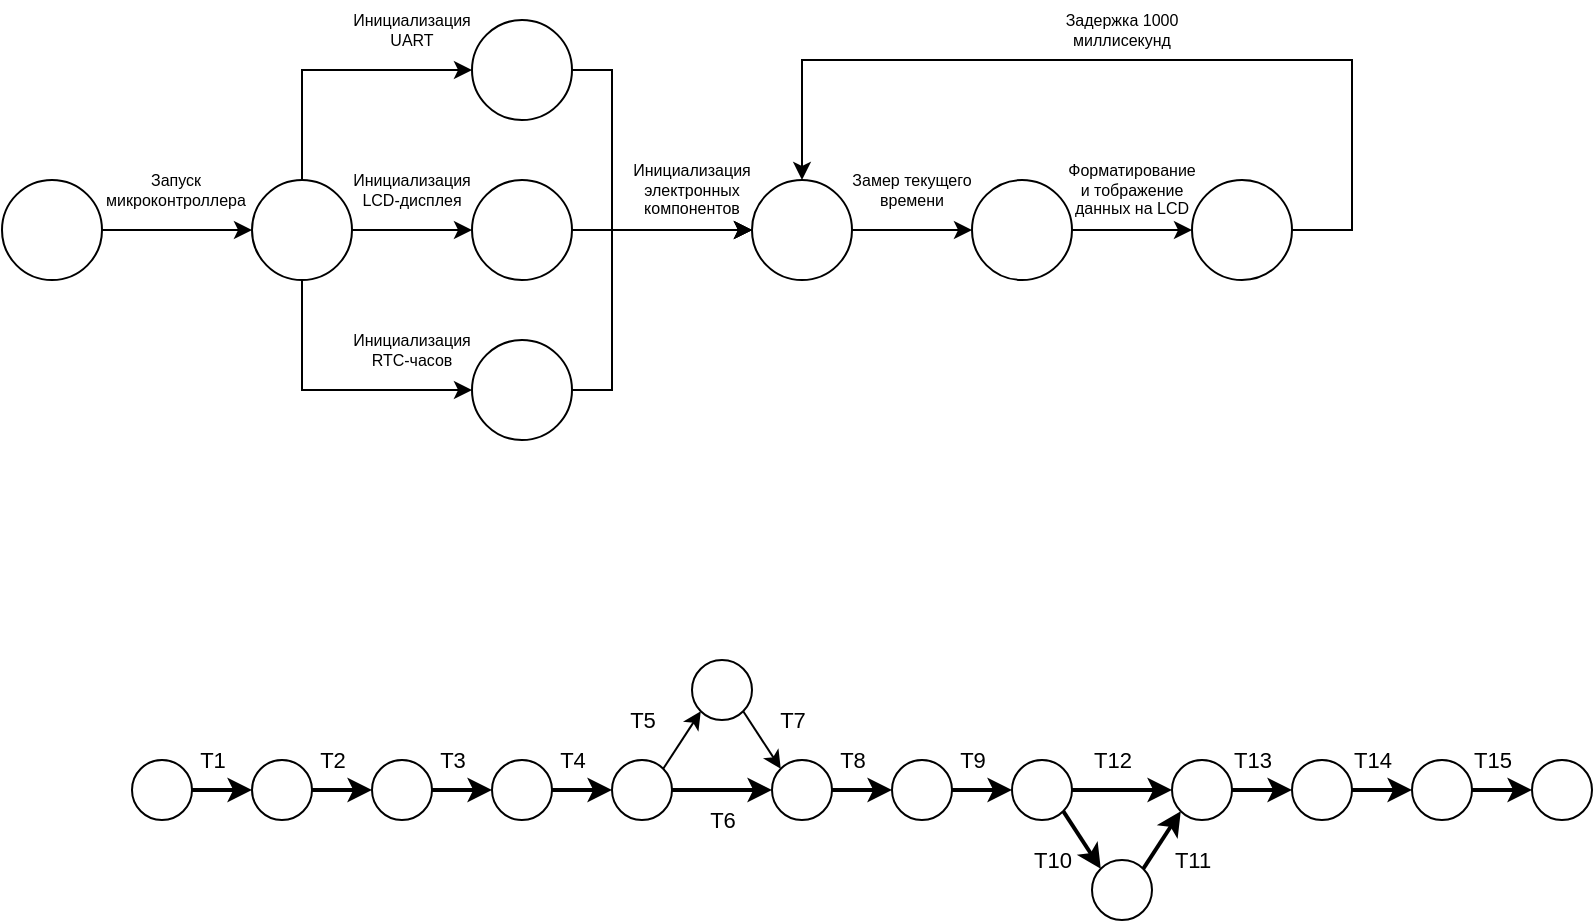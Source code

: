 <mxfile version="24.7.17">
  <diagram name="Page-1" id="5ze-8SUu8vhUANkJ7itk">
    <mxGraphModel dx="758" dy="336" grid="1" gridSize="10" guides="1" tooltips="1" connect="1" arrows="1" fold="1" page="1" pageScale="1" pageWidth="850" pageHeight="1100" math="0" shadow="0">
      <root>
        <mxCell id="0" />
        <mxCell id="1" parent="0" />
        <mxCell id="0UxcGFWsOq1pUpLzynUH-1" value="" style="ellipse;whiteSpace=wrap;html=1;aspect=fixed;" parent="1" vertex="1">
          <mxGeometry x="120" y="450" width="30" height="30" as="geometry" />
        </mxCell>
        <mxCell id="0UxcGFWsOq1pUpLzynUH-8" style="edgeStyle=orthogonalEdgeStyle;rounded=0;orthogonalLoop=1;jettySize=auto;html=1;exitX=1;exitY=0.5;exitDx=0;exitDy=0;entryX=0;entryY=0.5;entryDx=0;entryDy=0;strokeWidth=2;" parent="1" source="0UxcGFWsOq1pUpLzynUH-2" target="0UxcGFWsOq1pUpLzynUH-4" edge="1">
          <mxGeometry relative="1" as="geometry" />
        </mxCell>
        <mxCell id="0UxcGFWsOq1pUpLzynUH-2" value="" style="ellipse;whiteSpace=wrap;html=1;aspect=fixed;" parent="1" vertex="1">
          <mxGeometry x="180" y="450" width="30" height="30" as="geometry" />
        </mxCell>
        <mxCell id="0UxcGFWsOq1pUpLzynUH-3" value="" style="endArrow=classic;html=1;rounded=0;exitX=1;exitY=0.5;exitDx=0;exitDy=0;entryX=0;entryY=0.5;entryDx=0;entryDy=0;strokeWidth=2;" parent="1" source="0UxcGFWsOq1pUpLzynUH-1" target="0UxcGFWsOq1pUpLzynUH-2" edge="1">
          <mxGeometry width="50" height="50" relative="1" as="geometry">
            <mxPoint x="250" y="500" as="sourcePoint" />
            <mxPoint x="300" y="450" as="targetPoint" />
          </mxGeometry>
        </mxCell>
        <mxCell id="0UxcGFWsOq1pUpLzynUH-18" value="T1" style="edgeLabel;html=1;align=center;verticalAlign=middle;resizable=0;points=[];" parent="0UxcGFWsOq1pUpLzynUH-3" vertex="1" connectable="0">
          <mxGeometry x="-0.356" y="1" relative="1" as="geometry">
            <mxPoint y="-14" as="offset" />
          </mxGeometry>
        </mxCell>
        <mxCell id="0UxcGFWsOq1pUpLzynUH-4" value="" style="ellipse;whiteSpace=wrap;html=1;aspect=fixed;" parent="1" vertex="1">
          <mxGeometry x="240" y="450" width="30" height="30" as="geometry" />
        </mxCell>
        <mxCell id="0UxcGFWsOq1pUpLzynUH-12" style="edgeStyle=orthogonalEdgeStyle;rounded=0;orthogonalLoop=1;jettySize=auto;html=1;exitX=1;exitY=0.5;exitDx=0;exitDy=0;entryX=0;entryY=0.5;entryDx=0;entryDy=0;strokeWidth=2;" parent="1" source="0UxcGFWsOq1pUpLzynUH-5" target="0UxcGFWsOq1pUpLzynUH-9" edge="1">
          <mxGeometry relative="1" as="geometry" />
        </mxCell>
        <mxCell id="0UxcGFWsOq1pUpLzynUH-5" value="" style="ellipse;whiteSpace=wrap;html=1;aspect=fixed;" parent="1" vertex="1">
          <mxGeometry x="300" y="450" width="30" height="30" as="geometry" />
        </mxCell>
        <mxCell id="0UxcGFWsOq1pUpLzynUH-6" value="" style="endArrow=classic;html=1;rounded=0;exitX=1;exitY=0.5;exitDx=0;exitDy=0;entryX=0;entryY=0.5;entryDx=0;entryDy=0;strokeWidth=2;" parent="1" source="0UxcGFWsOq1pUpLzynUH-4" target="0UxcGFWsOq1pUpLzynUH-5" edge="1">
          <mxGeometry width="50" height="50" relative="1" as="geometry">
            <mxPoint x="370" y="500" as="sourcePoint" />
            <mxPoint x="420" y="450" as="targetPoint" />
          </mxGeometry>
        </mxCell>
        <mxCell id="0UxcGFWsOq1pUpLzynUH-17" style="edgeStyle=orthogonalEdgeStyle;rounded=0;orthogonalLoop=1;jettySize=auto;html=1;exitX=1;exitY=0.5;exitDx=0;exitDy=0;entryX=0;entryY=0.5;entryDx=0;entryDy=0;strokeWidth=2;" parent="1" source="0UxcGFWsOq1pUpLzynUH-9" target="0UxcGFWsOq1pUpLzynUH-11" edge="1">
          <mxGeometry relative="1" as="geometry" />
        </mxCell>
        <mxCell id="0UxcGFWsOq1pUpLzynUH-9" value="" style="ellipse;whiteSpace=wrap;html=1;aspect=fixed;" parent="1" vertex="1">
          <mxGeometry x="360" y="450" width="30" height="30" as="geometry" />
        </mxCell>
        <mxCell id="0UxcGFWsOq1pUpLzynUH-10" value="" style="ellipse;whiteSpace=wrap;html=1;aspect=fixed;" parent="1" vertex="1">
          <mxGeometry x="400" y="400" width="30" height="30" as="geometry" />
        </mxCell>
        <mxCell id="0UxcGFWsOq1pUpLzynUH-28" style="edgeStyle=orthogonalEdgeStyle;rounded=0;orthogonalLoop=1;jettySize=auto;html=1;exitX=1;exitY=0.5;exitDx=0;exitDy=0;entryX=0;entryY=0.5;entryDx=0;entryDy=0;strokeWidth=2;" parent="1" source="0UxcGFWsOq1pUpLzynUH-11" target="0UxcGFWsOq1pUpLzynUH-26" edge="1">
          <mxGeometry relative="1" as="geometry" />
        </mxCell>
        <mxCell id="0UxcGFWsOq1pUpLzynUH-11" value="" style="ellipse;whiteSpace=wrap;html=1;aspect=fixed;" parent="1" vertex="1">
          <mxGeometry x="440" y="450" width="30" height="30" as="geometry" />
        </mxCell>
        <mxCell id="0UxcGFWsOq1pUpLzynUH-14" value="" style="endArrow=classic;html=1;rounded=0;exitX=1;exitY=0;exitDx=0;exitDy=0;entryX=0;entryY=1;entryDx=0;entryDy=0;" parent="1" source="0UxcGFWsOq1pUpLzynUH-9" target="0UxcGFWsOq1pUpLzynUH-10" edge="1">
          <mxGeometry width="50" height="50" relative="1" as="geometry">
            <mxPoint x="410" y="470" as="sourcePoint" />
            <mxPoint x="460" y="420" as="targetPoint" />
          </mxGeometry>
        </mxCell>
        <mxCell id="0UxcGFWsOq1pUpLzynUH-16" value="" style="endArrow=classic;html=1;rounded=0;exitX=1;exitY=1;exitDx=0;exitDy=0;entryX=0;entryY=0;entryDx=0;entryDy=0;" parent="1" source="0UxcGFWsOq1pUpLzynUH-10" target="0UxcGFWsOq1pUpLzynUH-11" edge="1">
          <mxGeometry width="50" height="50" relative="1" as="geometry">
            <mxPoint x="396" y="464" as="sourcePoint" />
            <mxPoint x="414" y="436" as="targetPoint" />
          </mxGeometry>
        </mxCell>
        <mxCell id="0UxcGFWsOq1pUpLzynUH-19" value="T2" style="edgeLabel;html=1;align=center;verticalAlign=middle;resizable=0;points=[];" parent="1" vertex="1" connectable="0">
          <mxGeometry x="220.0" y="450" as="geometry" />
        </mxCell>
        <mxCell id="0UxcGFWsOq1pUpLzynUH-20" value="T3" style="edgeLabel;html=1;align=center;verticalAlign=middle;resizable=0;points=[];" parent="1" vertex="1" connectable="0">
          <mxGeometry x="280" y="450" as="geometry" />
        </mxCell>
        <mxCell id="0UxcGFWsOq1pUpLzynUH-21" value="T4" style="edgeLabel;html=1;align=center;verticalAlign=middle;resizable=0;points=[];" parent="1" vertex="1" connectable="0">
          <mxGeometry x="340" y="450" as="geometry" />
        </mxCell>
        <mxCell id="0UxcGFWsOq1pUpLzynUH-22" value="T5" style="edgeLabel;html=1;align=center;verticalAlign=middle;resizable=0;points=[];" parent="1" vertex="1" connectable="0">
          <mxGeometry x="375" y="430" as="geometry" />
        </mxCell>
        <mxCell id="0UxcGFWsOq1pUpLzynUH-23" value="T7" style="edgeLabel;html=1;align=center;verticalAlign=middle;resizable=0;points=[];" parent="1" vertex="1" connectable="0">
          <mxGeometry x="450" y="430" as="geometry" />
        </mxCell>
        <mxCell id="0UxcGFWsOq1pUpLzynUH-24" value="T6" style="edgeLabel;html=1;align=center;verticalAlign=middle;resizable=0;points=[];" parent="1" vertex="1" connectable="0">
          <mxGeometry x="415" y="480" as="geometry" />
        </mxCell>
        <mxCell id="0UxcGFWsOq1pUpLzynUH-29" style="edgeStyle=orthogonalEdgeStyle;rounded=0;orthogonalLoop=1;jettySize=auto;html=1;exitX=1;exitY=0.5;exitDx=0;exitDy=0;entryX=0;entryY=0.5;entryDx=0;entryDy=0;strokeWidth=2;" parent="1" source="0UxcGFWsOq1pUpLzynUH-26" target="0UxcGFWsOq1pUpLzynUH-27" edge="1">
          <mxGeometry relative="1" as="geometry" />
        </mxCell>
        <mxCell id="0UxcGFWsOq1pUpLzynUH-26" value="" style="ellipse;whiteSpace=wrap;html=1;aspect=fixed;" parent="1" vertex="1">
          <mxGeometry x="500" y="450" width="30" height="30" as="geometry" />
        </mxCell>
        <mxCell id="0UxcGFWsOq1pUpLzynUH-36" style="edgeStyle=orthogonalEdgeStyle;rounded=0;orthogonalLoop=1;jettySize=auto;html=1;exitX=1;exitY=0.5;exitDx=0;exitDy=0;entryX=0;entryY=0.5;entryDx=0;entryDy=0;strokeWidth=2;" parent="1" source="0UxcGFWsOq1pUpLzynUH-27" target="0UxcGFWsOq1pUpLzynUH-34" edge="1">
          <mxGeometry relative="1" as="geometry" />
        </mxCell>
        <mxCell id="0UxcGFWsOq1pUpLzynUH-27" value="" style="ellipse;whiteSpace=wrap;html=1;aspect=fixed;" parent="1" vertex="1">
          <mxGeometry x="560" y="450" width="30" height="30" as="geometry" />
        </mxCell>
        <mxCell id="0UxcGFWsOq1pUpLzynUH-30" value="T8" style="edgeLabel;html=1;align=center;verticalAlign=middle;resizable=0;points=[];" parent="1" vertex="1" connectable="0">
          <mxGeometry x="480" y="450" as="geometry" />
        </mxCell>
        <mxCell id="0UxcGFWsOq1pUpLzynUH-31" value="T9" style="edgeLabel;html=1;align=center;verticalAlign=middle;resizable=0;points=[];" parent="1" vertex="1" connectable="0">
          <mxGeometry x="540" y="450" as="geometry" />
        </mxCell>
        <mxCell id="0UxcGFWsOq1pUpLzynUH-32" value="" style="ellipse;whiteSpace=wrap;html=1;aspect=fixed;" parent="1" vertex="1">
          <mxGeometry x="600" y="500" width="30" height="30" as="geometry" />
        </mxCell>
        <mxCell id="0UxcGFWsOq1pUpLzynUH-33" value="" style="endArrow=classic;html=1;rounded=0;exitX=1;exitY=1;exitDx=0;exitDy=0;entryX=0;entryY=0;entryDx=0;entryDy=0;strokeWidth=2;" parent="1" source="0UxcGFWsOq1pUpLzynUH-27" target="0UxcGFWsOq1pUpLzynUH-32" edge="1">
          <mxGeometry width="50" height="50" relative="1" as="geometry">
            <mxPoint x="590" y="480" as="sourcePoint" />
            <mxPoint x="608" y="508" as="targetPoint" />
          </mxGeometry>
        </mxCell>
        <mxCell id="0UxcGFWsOq1pUpLzynUH-34" value="" style="ellipse;whiteSpace=wrap;html=1;aspect=fixed;" parent="1" vertex="1">
          <mxGeometry x="640" y="450" width="30" height="30" as="geometry" />
        </mxCell>
        <mxCell id="0UxcGFWsOq1pUpLzynUH-35" value="" style="endArrow=classic;html=1;rounded=0;exitX=1;exitY=0;exitDx=0;exitDy=0;entryX=0;entryY=1;entryDx=0;entryDy=0;strokeWidth=2;" parent="1" source="0UxcGFWsOq1pUpLzynUH-32" target="0UxcGFWsOq1pUpLzynUH-34" edge="1">
          <mxGeometry width="50" height="50" relative="1" as="geometry">
            <mxPoint x="596" y="486" as="sourcePoint" />
            <mxPoint x="614" y="514" as="targetPoint" />
          </mxGeometry>
        </mxCell>
        <mxCell id="0UxcGFWsOq1pUpLzynUH-37" value="T10" style="edgeLabel;html=1;align=center;verticalAlign=middle;resizable=0;points=[];" parent="1" vertex="1" connectable="0">
          <mxGeometry x="580" y="500" as="geometry" />
        </mxCell>
        <mxCell id="0UxcGFWsOq1pUpLzynUH-38" value="T11" style="edgeLabel;html=1;align=center;verticalAlign=middle;resizable=0;points=[];" parent="1" vertex="1" connectable="0">
          <mxGeometry x="650" y="500" as="geometry" />
        </mxCell>
        <mxCell id="0UxcGFWsOq1pUpLzynUH-39" value="T12" style="edgeLabel;html=1;align=center;verticalAlign=middle;resizable=0;points=[];" parent="1" vertex="1" connectable="0">
          <mxGeometry x="610" y="450" as="geometry" />
        </mxCell>
        <mxCell id="0UxcGFWsOq1pUpLzynUH-40" value="" style="ellipse;whiteSpace=wrap;html=1;aspect=fixed;" parent="1" vertex="1">
          <mxGeometry x="700" y="450" width="30" height="30" as="geometry" />
        </mxCell>
        <mxCell id="0UxcGFWsOq1pUpLzynUH-41" style="edgeStyle=orthogonalEdgeStyle;rounded=0;orthogonalLoop=1;jettySize=auto;html=1;exitX=1;exitY=0.5;exitDx=0;exitDy=0;entryX=0;entryY=0.5;entryDx=0;entryDy=0;strokeWidth=2;" parent="1" source="0UxcGFWsOq1pUpLzynUH-34" target="0UxcGFWsOq1pUpLzynUH-40" edge="1">
          <mxGeometry relative="1" as="geometry" />
        </mxCell>
        <mxCell id="0UxcGFWsOq1pUpLzynUH-45" style="edgeStyle=orthogonalEdgeStyle;rounded=0;orthogonalLoop=1;jettySize=auto;html=1;exitX=1;exitY=0.5;exitDx=0;exitDy=0;entryX=0;entryY=0.5;entryDx=0;entryDy=0;strokeWidth=2;" parent="1" source="0UxcGFWsOq1pUpLzynUH-42" target="0UxcGFWsOq1pUpLzynUH-43" edge="1">
          <mxGeometry relative="1" as="geometry" />
        </mxCell>
        <mxCell id="0UxcGFWsOq1pUpLzynUH-42" value="" style="ellipse;whiteSpace=wrap;html=1;aspect=fixed;" parent="1" vertex="1">
          <mxGeometry x="760" y="450" width="30" height="30" as="geometry" />
        </mxCell>
        <mxCell id="0UxcGFWsOq1pUpLzynUH-43" value="" style="ellipse;whiteSpace=wrap;html=1;aspect=fixed;" parent="1" vertex="1">
          <mxGeometry x="820" y="450" width="30" height="30" as="geometry" />
        </mxCell>
        <mxCell id="0UxcGFWsOq1pUpLzynUH-44" style="edgeStyle=orthogonalEdgeStyle;rounded=0;orthogonalLoop=1;jettySize=auto;html=1;exitX=1;exitY=0.5;exitDx=0;exitDy=0;entryX=0;entryY=0.5;entryDx=0;entryDy=0;strokeWidth=2;" parent="1" source="0UxcGFWsOq1pUpLzynUH-40" target="0UxcGFWsOq1pUpLzynUH-42" edge="1">
          <mxGeometry relative="1" as="geometry" />
        </mxCell>
        <mxCell id="0UxcGFWsOq1pUpLzynUH-46" value="T13" style="edgeLabel;html=1;align=center;verticalAlign=middle;resizable=0;points=[];" parent="1" vertex="1" connectable="0">
          <mxGeometry x="680" y="450" as="geometry" />
        </mxCell>
        <mxCell id="0UxcGFWsOq1pUpLzynUH-47" value="T14" style="edgeLabel;html=1;align=center;verticalAlign=middle;resizable=0;points=[];" parent="1" vertex="1" connectable="0">
          <mxGeometry x="740" y="450" as="geometry" />
        </mxCell>
        <mxCell id="0UxcGFWsOq1pUpLzynUH-48" value="T15" style="edgeLabel;html=1;align=center;verticalAlign=middle;resizable=0;points=[];" parent="1" vertex="1" connectable="0">
          <mxGeometry x="800" y="450" as="geometry" />
        </mxCell>
        <mxCell id="mNSK18W1kDb9UIKjjU1Q-3" style="edgeStyle=orthogonalEdgeStyle;rounded=0;orthogonalLoop=1;jettySize=auto;html=1;exitX=1;exitY=0.5;exitDx=0;exitDy=0;entryX=0;entryY=0.5;entryDx=0;entryDy=0;" edge="1" parent="1" source="mNSK18W1kDb9UIKjjU1Q-1" target="mNSK18W1kDb9UIKjjU1Q-2">
          <mxGeometry relative="1" as="geometry" />
        </mxCell>
        <mxCell id="mNSK18W1kDb9UIKjjU1Q-1" value="" style="ellipse;whiteSpace=wrap;html=1;aspect=fixed;" vertex="1" parent="1">
          <mxGeometry x="55" y="160" width="50" height="50" as="geometry" />
        </mxCell>
        <mxCell id="mNSK18W1kDb9UIKjjU1Q-10" style="edgeStyle=orthogonalEdgeStyle;rounded=0;orthogonalLoop=1;jettySize=auto;html=1;exitX=0.5;exitY=0;exitDx=0;exitDy=0;entryX=0;entryY=0.5;entryDx=0;entryDy=0;" edge="1" parent="1" source="mNSK18W1kDb9UIKjjU1Q-2" target="mNSK18W1kDb9UIKjjU1Q-7">
          <mxGeometry relative="1" as="geometry" />
        </mxCell>
        <mxCell id="mNSK18W1kDb9UIKjjU1Q-12" style="edgeStyle=orthogonalEdgeStyle;rounded=0;orthogonalLoop=1;jettySize=auto;html=1;exitX=1;exitY=0.5;exitDx=0;exitDy=0;entryX=0;entryY=0.5;entryDx=0;entryDy=0;" edge="1" parent="1" source="mNSK18W1kDb9UIKjjU1Q-2" target="mNSK18W1kDb9UIKjjU1Q-8">
          <mxGeometry relative="1" as="geometry" />
        </mxCell>
        <mxCell id="mNSK18W1kDb9UIKjjU1Q-14" style="edgeStyle=orthogonalEdgeStyle;rounded=0;orthogonalLoop=1;jettySize=auto;html=1;exitX=0.5;exitY=1;exitDx=0;exitDy=0;entryX=0;entryY=0.5;entryDx=0;entryDy=0;" edge="1" parent="1" source="mNSK18W1kDb9UIKjjU1Q-2" target="mNSK18W1kDb9UIKjjU1Q-9">
          <mxGeometry relative="1" as="geometry" />
        </mxCell>
        <mxCell id="mNSK18W1kDb9UIKjjU1Q-2" value="" style="ellipse;whiteSpace=wrap;html=1;aspect=fixed;" vertex="1" parent="1">
          <mxGeometry x="180" y="160" width="50" height="50" as="geometry" />
        </mxCell>
        <mxCell id="mNSK18W1kDb9UIKjjU1Q-6" value="&lt;font style=&quot;font-size: 8px;&quot;&gt;Запуск&lt;/font&gt;&lt;div style=&quot;font-size: 8px;&quot;&gt;&lt;font style=&quot;font-size: 8px;&quot;&gt;микроконтроллера&lt;/font&gt;&lt;/div&gt;" style="text;html=1;align=center;verticalAlign=middle;whiteSpace=wrap;rounded=0;fontSize=8;spacing=0;" vertex="1" parent="1">
          <mxGeometry x="112" y="150" width="60" height="30" as="geometry" />
        </mxCell>
        <mxCell id="mNSK18W1kDb9UIKjjU1Q-7" value="" style="ellipse;whiteSpace=wrap;html=1;aspect=fixed;" vertex="1" parent="1">
          <mxGeometry x="290" y="80" width="50" height="50" as="geometry" />
        </mxCell>
        <mxCell id="mNSK18W1kDb9UIKjjU1Q-22" style="edgeStyle=orthogonalEdgeStyle;rounded=0;orthogonalLoop=1;jettySize=auto;html=1;exitX=1;exitY=0.5;exitDx=0;exitDy=0;entryX=0;entryY=0.5;entryDx=0;entryDy=0;" edge="1" parent="1" source="mNSK18W1kDb9UIKjjU1Q-8" target="mNSK18W1kDb9UIKjjU1Q-16">
          <mxGeometry relative="1" as="geometry" />
        </mxCell>
        <mxCell id="mNSK18W1kDb9UIKjjU1Q-8" value="" style="ellipse;whiteSpace=wrap;html=1;aspect=fixed;" vertex="1" parent="1">
          <mxGeometry x="290" y="160" width="50" height="50" as="geometry" />
        </mxCell>
        <mxCell id="mNSK18W1kDb9UIKjjU1Q-21" style="edgeStyle=orthogonalEdgeStyle;rounded=0;orthogonalLoop=1;jettySize=auto;html=1;exitX=1;exitY=0.5;exitDx=0;exitDy=0;entryX=0;entryY=0.5;entryDx=0;entryDy=0;" edge="1" parent="1" source="mNSK18W1kDb9UIKjjU1Q-9" target="mNSK18W1kDb9UIKjjU1Q-16">
          <mxGeometry relative="1" as="geometry">
            <mxPoint x="350.0" y="260" as="sourcePoint" />
            <mxPoint x="460.0" y="180" as="targetPoint" />
            <Array as="points">
              <mxPoint x="360" y="265" />
              <mxPoint x="360" y="185" />
            </Array>
          </mxGeometry>
        </mxCell>
        <mxCell id="mNSK18W1kDb9UIKjjU1Q-9" value="" style="ellipse;whiteSpace=wrap;html=1;aspect=fixed;" vertex="1" parent="1">
          <mxGeometry x="290" y="240" width="50" height="50" as="geometry" />
        </mxCell>
        <mxCell id="mNSK18W1kDb9UIKjjU1Q-11" value="Инициализация UART" style="text;html=1;align=center;verticalAlign=middle;whiteSpace=wrap;rounded=0;fontSize=8;spacing=0;" vertex="1" parent="1">
          <mxGeometry x="230" y="70" width="60" height="30" as="geometry" />
        </mxCell>
        <mxCell id="mNSK18W1kDb9UIKjjU1Q-13" value="Инициализация LCD-дисплея" style="text;html=1;align=center;verticalAlign=middle;whiteSpace=wrap;rounded=0;fontSize=8;spacing=0;" vertex="1" parent="1">
          <mxGeometry x="230" y="150" width="60" height="30" as="geometry" />
        </mxCell>
        <mxCell id="mNSK18W1kDb9UIKjjU1Q-15" value="Инициализация RTC-часов" style="text;html=1;align=center;verticalAlign=middle;whiteSpace=wrap;rounded=0;fontSize=8;spacing=0;" vertex="1" parent="1">
          <mxGeometry x="230" y="230" width="60" height="30" as="geometry" />
        </mxCell>
        <mxCell id="mNSK18W1kDb9UIKjjU1Q-28" style="edgeStyle=orthogonalEdgeStyle;rounded=0;orthogonalLoop=1;jettySize=auto;html=1;exitX=1;exitY=0.5;exitDx=0;exitDy=0;entryX=0;entryY=0.5;entryDx=0;entryDy=0;" edge="1" parent="1" source="mNSK18W1kDb9UIKjjU1Q-16" target="mNSK18W1kDb9UIKjjU1Q-25">
          <mxGeometry relative="1" as="geometry" />
        </mxCell>
        <mxCell id="mNSK18W1kDb9UIKjjU1Q-16" value="" style="ellipse;whiteSpace=wrap;html=1;aspect=fixed;" vertex="1" parent="1">
          <mxGeometry x="430" y="160" width="50" height="50" as="geometry" />
        </mxCell>
        <mxCell id="mNSK18W1kDb9UIKjjU1Q-23" style="edgeStyle=orthogonalEdgeStyle;rounded=0;orthogonalLoop=1;jettySize=auto;html=1;exitX=1;exitY=0.5;exitDx=0;exitDy=0;entryX=0;entryY=0.5;entryDx=0;entryDy=0;" edge="1" parent="1" source="mNSK18W1kDb9UIKjjU1Q-7" target="mNSK18W1kDb9UIKjjU1Q-16">
          <mxGeometry relative="1" as="geometry">
            <mxPoint x="340.0" y="95" as="sourcePoint" />
            <mxPoint x="440" y="90" as="targetPoint" />
            <Array as="points">
              <mxPoint x="360" y="105" />
              <mxPoint x="360" y="185" />
            </Array>
          </mxGeometry>
        </mxCell>
        <mxCell id="mNSK18W1kDb9UIKjjU1Q-24" value="Инициализация электронных компонентов" style="text;html=1;align=center;verticalAlign=middle;whiteSpace=wrap;rounded=0;fontSize=8;spacing=0;" vertex="1" parent="1">
          <mxGeometry x="370" y="150" width="60" height="30" as="geometry" />
        </mxCell>
        <mxCell id="mNSK18W1kDb9UIKjjU1Q-29" style="edgeStyle=orthogonalEdgeStyle;rounded=0;orthogonalLoop=1;jettySize=auto;html=1;exitX=1;exitY=0.5;exitDx=0;exitDy=0;entryX=0;entryY=0.5;entryDx=0;entryDy=0;" edge="1" parent="1" source="mNSK18W1kDb9UIKjjU1Q-25" target="mNSK18W1kDb9UIKjjU1Q-26">
          <mxGeometry relative="1" as="geometry" />
        </mxCell>
        <mxCell id="mNSK18W1kDb9UIKjjU1Q-25" value="" style="ellipse;whiteSpace=wrap;html=1;aspect=fixed;" vertex="1" parent="1">
          <mxGeometry x="540" y="160" width="50" height="50" as="geometry" />
        </mxCell>
        <mxCell id="mNSK18W1kDb9UIKjjU1Q-26" value="" style="ellipse;whiteSpace=wrap;html=1;aspect=fixed;" vertex="1" parent="1">
          <mxGeometry x="650" y="160" width="50" height="50" as="geometry" />
        </mxCell>
        <mxCell id="mNSK18W1kDb9UIKjjU1Q-32" style="edgeStyle=orthogonalEdgeStyle;rounded=0;orthogonalLoop=1;jettySize=auto;html=1;exitX=1;exitY=0.5;exitDx=0;exitDy=0;entryX=0.5;entryY=0;entryDx=0;entryDy=0;" edge="1" parent="1" source="mNSK18W1kDb9UIKjjU1Q-26" target="mNSK18W1kDb9UIKjjU1Q-16">
          <mxGeometry relative="1" as="geometry">
            <mxPoint x="785.0" y="160" as="sourcePoint" />
            <Array as="points">
              <mxPoint x="730" y="185" />
              <mxPoint x="730" y="100" />
              <mxPoint x="455" y="100" />
            </Array>
          </mxGeometry>
        </mxCell>
        <mxCell id="mNSK18W1kDb9UIKjjU1Q-33" value="Замер текущего времени" style="text;html=1;align=center;verticalAlign=middle;whiteSpace=wrap;rounded=0;fontSize=8;spacing=0;" vertex="1" parent="1">
          <mxGeometry x="480" y="150" width="60" height="30" as="geometry" />
        </mxCell>
        <mxCell id="mNSK18W1kDb9UIKjjU1Q-34" value="Форматирование и тображение данных на LCD" style="text;html=1;align=center;verticalAlign=middle;whiteSpace=wrap;rounded=0;fontSize=8;spacing=0;" vertex="1" parent="1">
          <mxGeometry x="590" y="150" width="60" height="30" as="geometry" />
        </mxCell>
        <mxCell id="mNSK18W1kDb9UIKjjU1Q-35" value="Задержка 1000 миллисекунд" style="text;html=1;align=center;verticalAlign=middle;whiteSpace=wrap;rounded=0;fontSize=8;spacing=0;" vertex="1" parent="1">
          <mxGeometry x="585" y="70" width="60" height="30" as="geometry" />
        </mxCell>
      </root>
    </mxGraphModel>
  </diagram>
</mxfile>
